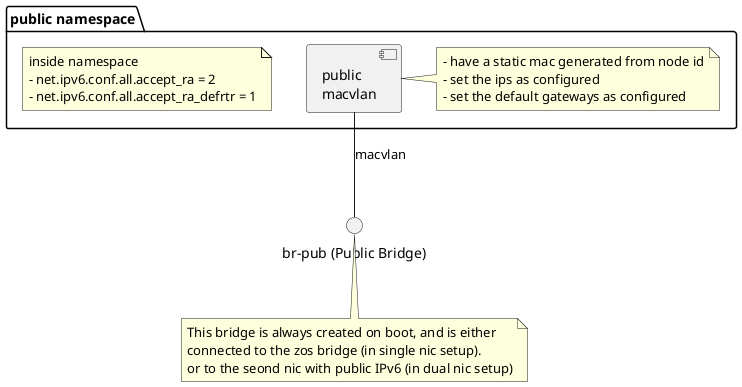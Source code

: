 @startuml

() "br-pub (Public Bridge)" as brpub

note bottom of brpub
This bridge is always created on boot, and is either
connected to the zos bridge (in single nic setup).
or to the seond nic with public IPv6 (in dual nic setup)
end note


package "public namespace" {

    [public\nmacvlan] as public
    public -down- brpub: macvlan
    note right of public
    - have a static mac generated from node id
    - set the ips as configured
    - set the default gateways as configured
    end note

    note as global
    inside namespace
    - net.ipv6.conf.all.accept_ra = 2
    - net.ipv6.conf.all.accept_ra_defrtr = 1
    end note
}

@enduml
